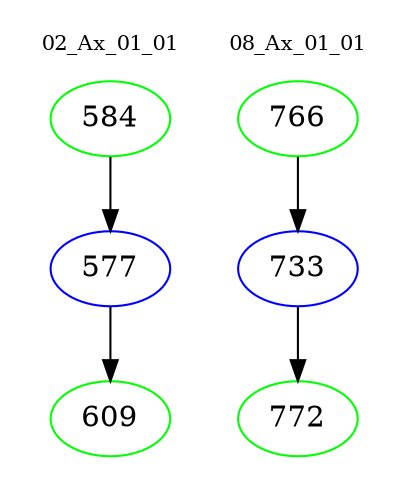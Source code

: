digraph{
subgraph cluster_0 {
color = white
label = "02_Ax_01_01";
fontsize=10;
T0_584 [label="584", color="green"]
T0_584 -> T0_577 [color="black"]
T0_577 [label="577", color="blue"]
T0_577 -> T0_609 [color="black"]
T0_609 [label="609", color="green"]
}
subgraph cluster_1 {
color = white
label = "08_Ax_01_01";
fontsize=10;
T1_766 [label="766", color="green"]
T1_766 -> T1_733 [color="black"]
T1_733 [label="733", color="blue"]
T1_733 -> T1_772 [color="black"]
T1_772 [label="772", color="green"]
}
}
